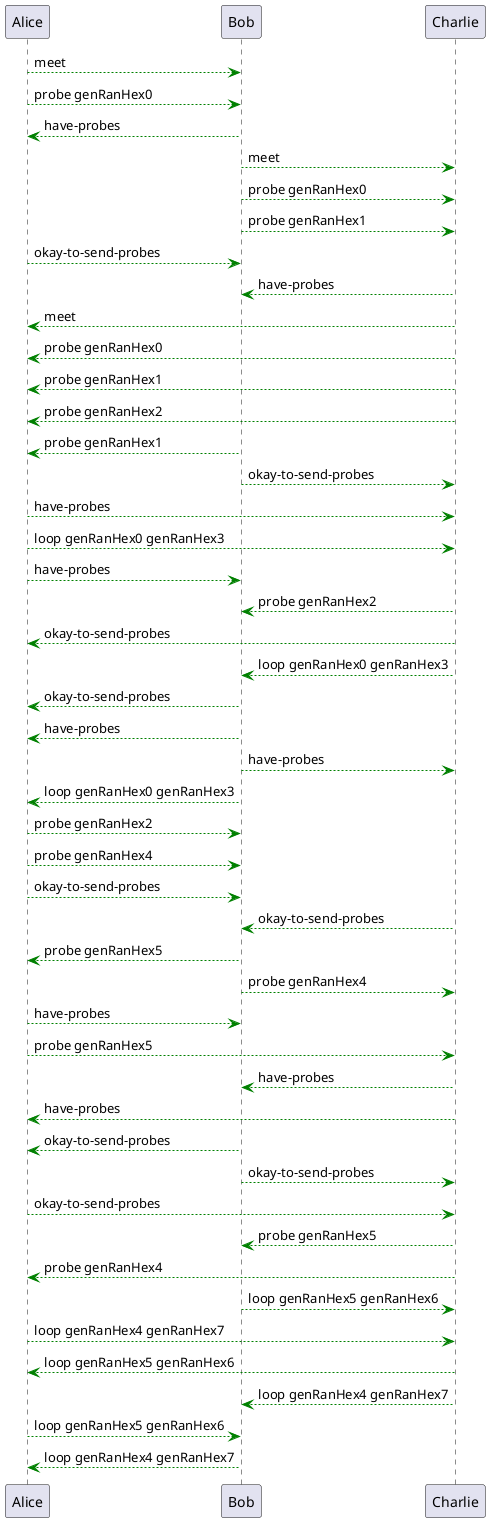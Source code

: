 @startuml messages
Alice -[#green]-> Bob: meet
Alice -[#green]-> Bob: probe genRanHex0
Bob -[#green]-> Alice: have-probes
Bob -[#green]-> Charlie: meet
Bob -[#green]-> Charlie: probe genRanHex0
Bob -[#green]-> Charlie: probe genRanHex1
Alice -[#green]-> Bob: okay-to-send-probes
Charlie -[#green]-> Bob: have-probes
Charlie -[#green]-> Alice: meet
Charlie -[#green]-> Alice: probe genRanHex0
Charlie -[#green]-> Alice: probe genRanHex1
Charlie -[#green]-> Alice: probe genRanHex2
Bob -[#green]-> Alice: probe genRanHex1
Bob -[#green]-> Charlie: okay-to-send-probes
Alice -[#green]-> Charlie: have-probes
Alice -[#green]-> Charlie: loop genRanHex0 genRanHex3
Alice -[#green]-> Bob: have-probes
Charlie -[#green]-> Bob: probe genRanHex2
Charlie -[#green]-> Alice: okay-to-send-probes
Charlie -[#green]-> Bob: loop genRanHex0 genRanHex3
Bob -[#green]-> Alice: okay-to-send-probes
Bob -[#green]-> Alice: have-probes
Bob -[#green]-> Charlie: have-probes
Bob -[#green]-> Alice: loop genRanHex0 genRanHex3
Alice -[#green]-> Bob: probe genRanHex2
Alice -[#green]-> Bob: probe genRanHex4
Alice -[#green]-> Bob: okay-to-send-probes
Charlie -[#green]-> Bob: okay-to-send-probes
Bob -[#green]-> Alice: probe genRanHex5
Bob -[#green]-> Charlie: probe genRanHex4
Alice -[#green]-> Bob: have-probes
Alice -[#green]-> Charlie: probe genRanHex5
Charlie -[#green]-> Bob: have-probes
Charlie -[#green]-> Alice: have-probes
Bob -[#green]-> Alice: okay-to-send-probes
Bob -[#green]-> Charlie: okay-to-send-probes
Alice -[#green]-> Charlie: okay-to-send-probes
Charlie -[#green]-> Bob: probe genRanHex5
Charlie -[#green]-> Alice: probe genRanHex4
Bob -[#green]-> Charlie: loop genRanHex5 genRanHex6
Alice -[#green]-> Charlie: loop genRanHex4 genRanHex7
Charlie -[#green]-> Alice: loop genRanHex5 genRanHex6
Charlie -[#green]-> Bob: loop genRanHex4 genRanHex7
Alice -[#green]-> Bob: loop genRanHex5 genRanHex6
Bob -[#green]-> Alice: loop genRanHex4 genRanHex7
@enduml
